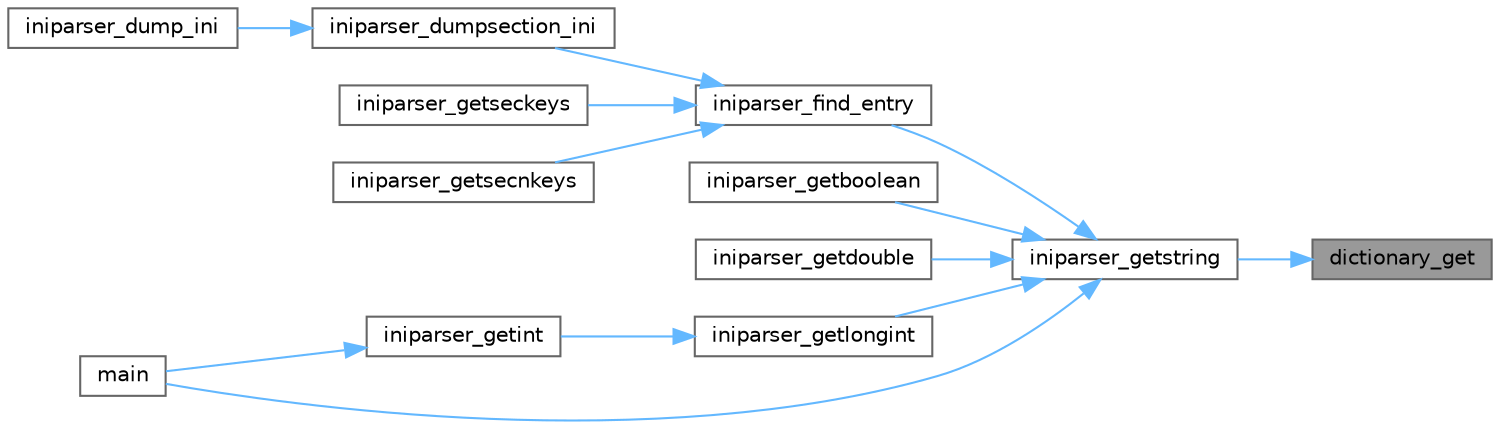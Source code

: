 digraph "dictionary_get"
{
 // LATEX_PDF_SIZE
  bgcolor="transparent";
  edge [fontname=Helvetica,fontsize=10,labelfontname=Helvetica,labelfontsize=10];
  node [fontname=Helvetica,fontsize=10,shape=box,height=0.2,width=0.4];
  rankdir="RL";
  Node1 [label="dictionary_get",height=0.2,width=0.4,color="gray40", fillcolor="grey60", style="filled", fontcolor="black",tooltip="Get a value from a dictionary."];
  Node1 -> Node2 [dir="back",color="steelblue1",style="solid"];
  Node2 [label="iniparser_getstring",height=0.2,width=0.4,color="grey40", fillcolor="white", style="filled",URL="$iniparser_8c.html#afe3c33831c0f1e812e1fbcba8cc7a44c",tooltip="Get the string associated to a key"];
  Node2 -> Node3 [dir="back",color="steelblue1",style="solid"];
  Node3 [label="iniparser_find_entry",height=0.2,width=0.4,color="grey40", fillcolor="white", style="filled",URL="$iniparser_8c.html#acd872a1e8c56f23a79ab2f2f7a26a7ac",tooltip="Finds out if a given entry exists in a dictionary"];
  Node3 -> Node4 [dir="back",color="steelblue1",style="solid"];
  Node4 [label="iniparser_dumpsection_ini",height=0.2,width=0.4,color="grey40", fillcolor="white", style="filled",URL="$iniparser_8c.html#a790111c03777a5377712b5ea78431637",tooltip="Save a dictionary section to a loadable ini file"];
  Node4 -> Node5 [dir="back",color="steelblue1",style="solid"];
  Node5 [label="iniparser_dump_ini",height=0.2,width=0.4,color="grey40", fillcolor="white", style="filled",URL="$iniparser_8c.html#af3d206ad34f6b9eefe394896d68d140c",tooltip="Save a dictionary to a loadable ini file"];
  Node3 -> Node6 [dir="back",color="steelblue1",style="solid"];
  Node6 [label="iniparser_getseckeys",height=0.2,width=0.4,color="grey40", fillcolor="white", style="filled",URL="$iniparser_8c.html#ae8b877f872727f9129976b8f2de38e48",tooltip="Get the number of keys in a section of a dictionary."];
  Node3 -> Node7 [dir="back",color="steelblue1",style="solid"];
  Node7 [label="iniparser_getsecnkeys",height=0.2,width=0.4,color="grey40", fillcolor="white", style="filled",URL="$iniparser_8c.html#a3e50b16a71a4fbd2183bec0424699932",tooltip="Get the number of keys in a section of a dictionary."];
  Node2 -> Node8 [dir="back",color="steelblue1",style="solid"];
  Node8 [label="iniparser_getboolean",height=0.2,width=0.4,color="grey40", fillcolor="white", style="filled",URL="$iniparser_8c.html#afa30800883e2853074c038467f5fde2b",tooltip="Get the string associated to a key, convert to a boolean"];
  Node2 -> Node9 [dir="back",color="steelblue1",style="solid"];
  Node9 [label="iniparser_getdouble",height=0.2,width=0.4,color="grey40", fillcolor="white", style="filled",URL="$iniparser_8c.html#a18d3a09e99a0ac212010edc3f0365379",tooltip="Get the string associated to a key, convert to a double"];
  Node2 -> Node10 [dir="back",color="steelblue1",style="solid"];
  Node10 [label="iniparser_getlongint",height=0.2,width=0.4,color="grey40", fillcolor="white", style="filled",URL="$iniparser_8c.html#ada8cb75b68d3d7d175ac0bce75ca7fb5",tooltip="Get the string associated to a key, convert to an long int"];
  Node10 -> Node11 [dir="back",color="steelblue1",style="solid"];
  Node11 [label="iniparser_getint",height=0.2,width=0.4,color="grey40", fillcolor="white", style="filled",URL="$iniparser_8c.html#a97f70bc64c6e32b8f4df50f884400fd8",tooltip="Get the string associated to a key, convert to an int"];
  Node11 -> Node12 [dir="back",color="steelblue1",style="solid"];
  Node12 [label="main",height=0.2,width=0.4,color="grey40", fillcolor="white", style="filled",URL="$test_8c.html#a3c04138a5bfe5d72780bb7e82a18e627",tooltip="主函数"];
  Node2 -> Node12 [dir="back",color="steelblue1",style="solid"];
}
